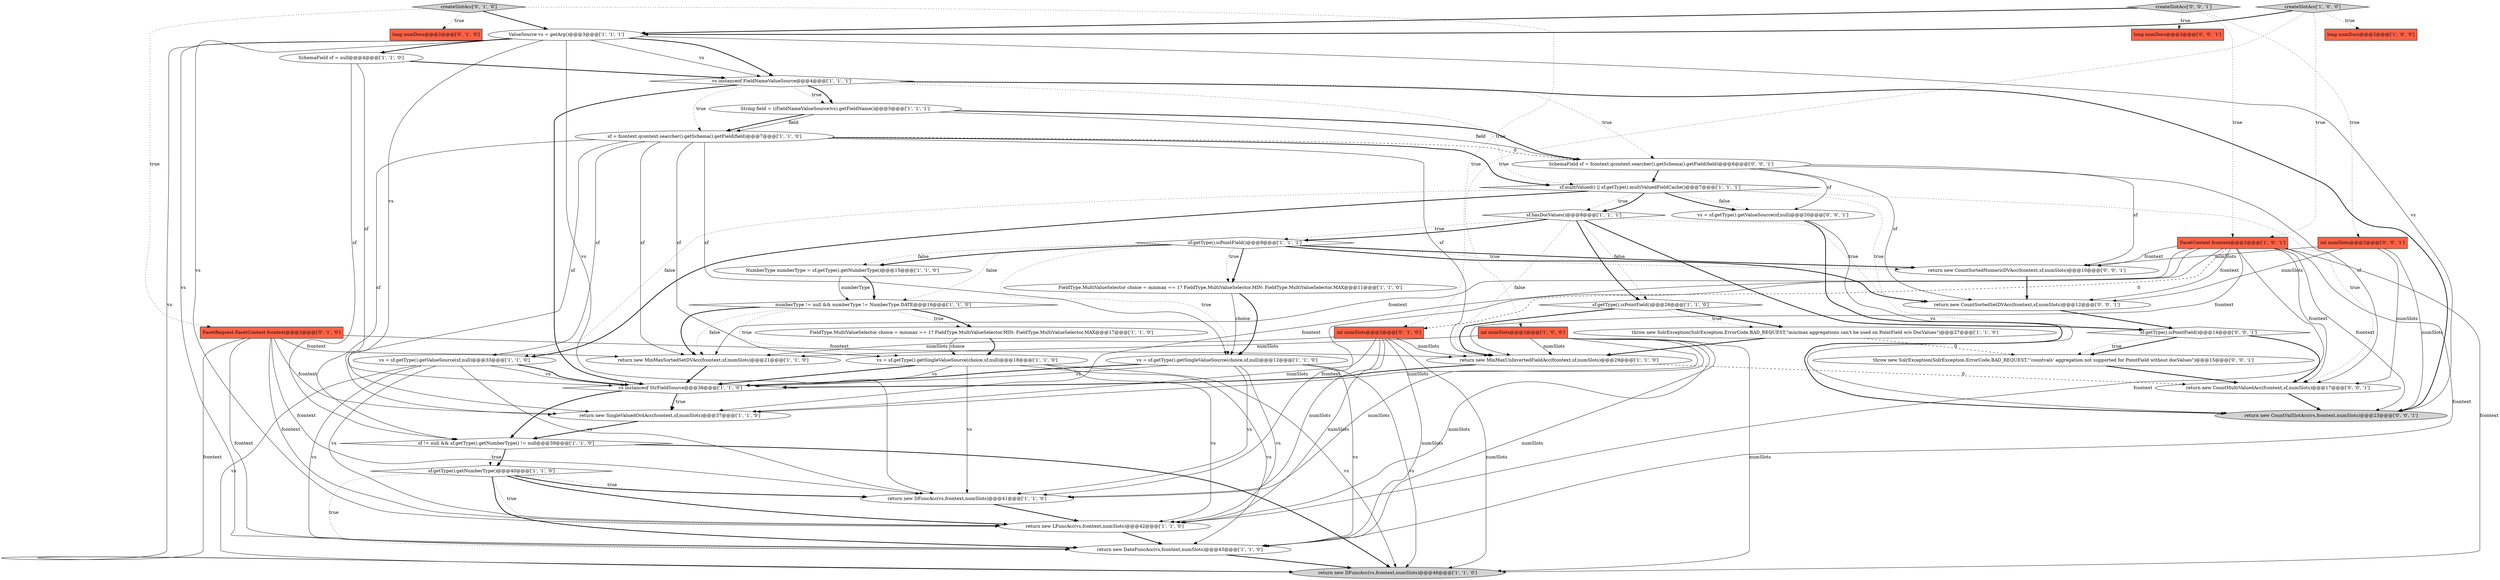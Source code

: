 digraph {
18 [style = filled, label = "sf.multiValued() || sf.getType().multiValuedFieldCache()@@@7@@@['1', '1', '1']", fillcolor = white, shape = diamond image = "AAA0AAABBB1BBB"];
23 [style = filled, label = "return new DateFuncAcc(vs,fcontext,numSlots)@@@43@@@['1', '1', '0']", fillcolor = white, shape = ellipse image = "AAA0AAABBB1BBB"];
15 [style = filled, label = "sf != null && sf.getType().getNumberType() != null@@@39@@@['1', '1', '0']", fillcolor = white, shape = diamond image = "AAA0AAABBB1BBB"];
22 [style = filled, label = "SchemaField sf = null@@@4@@@['1', '1', '0']", fillcolor = white, shape = ellipse image = "AAA0AAABBB1BBB"];
20 [style = filled, label = "FacetContext fcontext@@@2@@@['1', '0', '1']", fillcolor = tomato, shape = box image = "AAA0AAABBB1BBB"];
35 [style = filled, label = "sf.getType().isPointField()@@@14@@@['0', '0', '1']", fillcolor = white, shape = diamond image = "AAA0AAABBB3BBB"];
17 [style = filled, label = "vs = sf.getType().getSingleValueSource(choice,sf,null)@@@18@@@['1', '1', '0']", fillcolor = white, shape = ellipse image = "AAA0AAABBB1BBB"];
1 [style = filled, label = "return new DFuncAcc(vs,fcontext,numSlots)@@@46@@@['1', '1', '0']", fillcolor = lightgray, shape = ellipse image = "AAA0AAABBB1BBB"];
19 [style = filled, label = "sf = fcontext.qcontext.searcher().getSchema().getField(field)@@@7@@@['1', '1', '0']", fillcolor = white, shape = ellipse image = "AAA0AAABBB1BBB"];
6 [style = filled, label = "long numDocs@@@2@@@['1', '0', '0']", fillcolor = tomato, shape = box image = "AAA0AAABBB1BBB"];
14 [style = filled, label = "FieldType.MultiValueSelector choice = minmax == 1? FieldType.MultiValueSelector.MIN: FieldType.MultiValueSelector.MAX@@@11@@@['1', '1', '0']", fillcolor = white, shape = ellipse image = "AAA0AAABBB1BBB"];
33 [style = filled, label = "long numDocs@@@2@@@['0', '1', '0']", fillcolor = tomato, shape = box image = "AAA0AAABBB2BBB"];
2 [style = filled, label = "return new MinMaxUnInvertedFieldAcc(fcontext,sf,numSlots)@@@29@@@['1', '1', '0']", fillcolor = white, shape = ellipse image = "AAA0AAABBB1BBB"];
12 [style = filled, label = "return new DFuncAcc(vs,fcontext,numSlots)@@@41@@@['1', '1', '0']", fillcolor = white, shape = ellipse image = "AAA0AAABBB1BBB"];
32 [style = filled, label = "FacetRequest.FacetContext fcontext@@@2@@@['0', '1', '0']", fillcolor = tomato, shape = box image = "AAA0AAABBB2BBB"];
31 [style = filled, label = "createSlotAcc['0', '1', '0']", fillcolor = lightgray, shape = diamond image = "AAA0AAABBB2BBB"];
44 [style = filled, label = "return new CountValSlotAcc(vs,fcontext,numSlots)@@@23@@@['0', '0', '1']", fillcolor = lightgray, shape = ellipse image = "AAA0AAABBB3BBB"];
5 [style = filled, label = "String field = ((FieldNameValueSource)vs).getFieldName()@@@5@@@['1', '1', '1']", fillcolor = white, shape = ellipse image = "AAA0AAABBB1BBB"];
4 [style = filled, label = "vs = sf.getType().getValueSource(sf,null)@@@33@@@['1', '1', '0']", fillcolor = white, shape = ellipse image = "AAA0AAABBB1BBB"];
26 [style = filled, label = "sf.hasDocValues()@@@8@@@['1', '1', '1']", fillcolor = white, shape = diamond image = "AAA0AAABBB1BBB"];
0 [style = filled, label = "FieldType.MultiValueSelector choice = minmax == 1? FieldType.MultiValueSelector.MIN: FieldType.MultiValueSelector.MAX@@@17@@@['1', '1', '0']", fillcolor = white, shape = ellipse image = "AAA0AAABBB1BBB"];
3 [style = filled, label = "numberType != null && numberType != NumberType.DATE@@@16@@@['1', '1', '0']", fillcolor = white, shape = diamond image = "AAA0AAABBB1BBB"];
29 [style = filled, label = "ValueSource vs = getArg()@@@3@@@['1', '1', '1']", fillcolor = white, shape = ellipse image = "AAA0AAABBB1BBB"];
45 [style = filled, label = "createSlotAcc['0', '0', '1']", fillcolor = lightgray, shape = diamond image = "AAA0AAABBB3BBB"];
36 [style = filled, label = "return new CountMultiValuedAcc(fcontext,sf,numSlots)@@@17@@@['0', '0', '1']", fillcolor = white, shape = ellipse image = "AAA0AAABBB3BBB"];
9 [style = filled, label = "int numSlots@@@2@@@['1', '0', '0']", fillcolor = tomato, shape = box image = "AAA0AAABBB1BBB"];
27 [style = filled, label = "sf.getType().getNumberType()@@@40@@@['1', '1', '0']", fillcolor = white, shape = diamond image = "AAA0AAABBB1BBB"];
39 [style = filled, label = "vs = sf.getType().getValueSource(sf,null)@@@20@@@['0', '0', '1']", fillcolor = white, shape = ellipse image = "AAA0AAABBB3BBB"];
21 [style = filled, label = "sf.getType().isPointField()@@@26@@@['1', '1', '0']", fillcolor = white, shape = diamond image = "AAA0AAABBB1BBB"];
28 [style = filled, label = "throw new SolrException(SolrException.ErrorCode.BAD_REQUEST,\"min/max aggregations can't be used on PointField w/o DocValues\")@@@27@@@['1', '1', '0']", fillcolor = white, shape = ellipse image = "AAA0AAABBB1BBB"];
38 [style = filled, label = "return new CountSortedSetDVAcc(fcontext,sf,numSlots)@@@12@@@['0', '0', '1']", fillcolor = white, shape = ellipse image = "AAA0AAABBB3BBB"];
25 [style = filled, label = "vs = sf.getType().getSingleValueSource(choice,sf,null)@@@12@@@['1', '1', '0']", fillcolor = white, shape = ellipse image = "AAA0AAABBB1BBB"];
43 [style = filled, label = "SchemaField sf = fcontext.qcontext.searcher().getSchema().getField(field)@@@6@@@['0', '0', '1']", fillcolor = white, shape = ellipse image = "AAA0AAABBB3BBB"];
41 [style = filled, label = "throw new SolrException(SolrException.ErrorCode.BAD_REQUEST,\"'countvals' aggregation not supported for PointField without docValues\")@@@15@@@['0', '0', '1']", fillcolor = white, shape = ellipse image = "AAA0AAABBB3BBB"];
7 [style = filled, label = "NumberType numberType = sf.getType().getNumberType()@@@15@@@['1', '1', '0']", fillcolor = white, shape = ellipse image = "AAA0AAABBB1BBB"];
11 [style = filled, label = "createSlotAcc['1', '0', '0']", fillcolor = lightgray, shape = diamond image = "AAA0AAABBB1BBB"];
40 [style = filled, label = "long numDocs@@@2@@@['0', '0', '1']", fillcolor = tomato, shape = box image = "AAA0AAABBB3BBB"];
10 [style = filled, label = "return new SingleValuedOrdAcc(fcontext,sf,numSlots)@@@37@@@['1', '1', '0']", fillcolor = white, shape = ellipse image = "AAA0AAABBB1BBB"];
30 [style = filled, label = "vs instanceof FieldNameValueSource@@@4@@@['1', '1', '1']", fillcolor = white, shape = diamond image = "AAA0AAABBB1BBB"];
37 [style = filled, label = "int numSlots@@@2@@@['0', '0', '1']", fillcolor = tomato, shape = box image = "AAA0AAABBB3BBB"];
16 [style = filled, label = "sf.getType().isPointField()@@@9@@@['1', '1', '1']", fillcolor = white, shape = diamond image = "AAA0AAABBB1BBB"];
42 [style = filled, label = "return new CountSortedNumericDVAcc(fcontext,sf,numSlots)@@@10@@@['0', '0', '1']", fillcolor = white, shape = ellipse image = "AAA0AAABBB3BBB"];
24 [style = filled, label = "return new MinMaxSortedSetDVAcc(fcontext,sf,numSlots)@@@21@@@['1', '1', '0']", fillcolor = white, shape = ellipse image = "AAA0AAABBB1BBB"];
8 [style = filled, label = "return new LFuncAcc(vs,fcontext,numSlots)@@@42@@@['1', '1', '0']", fillcolor = white, shape = ellipse image = "AAA0AAABBB1BBB"];
13 [style = filled, label = "vs instanceof StrFieldSource@@@36@@@['1', '1', '0']", fillcolor = white, shape = diamond image = "AAA0AAABBB1BBB"];
34 [style = filled, label = "int numSlots@@@2@@@['0', '1', '0']", fillcolor = tomato, shape = box image = "AAA1AAABBB2BBB"];
30->5 [style = dotted, label="true"];
22->10 [style = solid, label="sf"];
17->12 [style = solid, label="vs"];
14->25 [style = bold, label=""];
18->35 [style = dotted, label="true"];
30->13 [style = bold, label=""];
25->1 [style = solid, label="vs"];
3->24 [style = bold, label=""];
29->30 [style = bold, label=""];
35->41 [style = bold, label=""];
37->42 [style = solid, label="numSlots"];
17->1 [style = solid, label="vs"];
25->8 [style = solid, label="vs"];
16->7 [style = bold, label=""];
20->36 [style = solid, label="fcontext"];
11->29 [style = bold, label=""];
27->23 [style = dotted, label="true"];
43->18 [style = bold, label=""];
13->10 [style = dotted, label="true"];
4->1 [style = solid, label="vs"];
19->10 [style = solid, label="sf"];
37->36 [style = solid, label="numSlots"];
22->30 [style = bold, label=""];
28->41 [style = dashed, label="0"];
21->28 [style = bold, label=""];
21->2 [style = bold, label=""];
16->3 [style = dotted, label="false"];
45->40 [style = dotted, label="true"];
29->1 [style = solid, label="vs"];
5->43 [style = solid, label="field"];
32->8 [style = solid, label="fcontext"];
2->36 [style = dashed, label="0"];
26->2 [style = dotted, label="false"];
20->2 [style = solid, label="fcontext"];
26->35 [style = bold, label=""];
3->0 [style = dotted, label="true"];
31->34 [style = dotted, label="true"];
25->12 [style = solid, label="vs"];
34->23 [style = solid, label="numSlots"];
16->14 [style = bold, label=""];
16->42 [style = bold, label=""];
26->16 [style = dotted, label="true"];
30->43 [style = dotted, label="true"];
37->44 [style = solid, label="numSlots"];
20->44 [style = solid, label="fcontext"];
34->12 [style = solid, label="numSlots"];
0->17 [style = solid, label="choice"];
19->24 [style = solid, label="sf"];
19->2 [style = solid, label="sf"];
34->1 [style = solid, label="numSlots"];
19->18 [style = bold, label=""];
32->10 [style = solid, label="fcontext"];
8->23 [style = bold, label=""];
27->12 [style = bold, label=""];
17->13 [style = solid, label="vs"];
20->24 [style = solid, label="fcontext"];
36->44 [style = bold, label=""];
16->42 [style = dotted, label="true"];
0->17 [style = bold, label=""];
9->24 [style = solid, label="numSlots"];
32->24 [style = solid, label="fcontext"];
20->10 [style = solid, label="fcontext"];
43->38 [style = solid, label="sf"];
30->19 [style = dotted, label="true"];
31->29 [style = bold, label=""];
27->8 [style = dotted, label="true"];
34->2 [style = solid, label="numSlots"];
22->15 [style = solid, label="sf"];
43->39 [style = solid, label="sf"];
31->33 [style = dotted, label="true"];
39->44 [style = solid, label="vs"];
21->28 [style = dotted, label="true"];
45->29 [style = bold, label=""];
17->8 [style = solid, label="vs"];
3->0 [style = bold, label=""];
15->27 [style = dotted, label="true"];
32->2 [style = solid, label="fcontext"];
26->16 [style = bold, label=""];
18->4 [style = dotted, label="false"];
18->4 [style = bold, label=""];
20->34 [style = dashed, label="0"];
18->26 [style = dotted, label="true"];
16->14 [style = dotted, label="true"];
17->23 [style = solid, label="vs"];
3->17 [style = dotted, label="true"];
13->15 [style = bold, label=""];
16->25 [style = dotted, label="true"];
38->35 [style = bold, label=""];
4->13 [style = solid, label="vs"];
27->8 [style = bold, label=""];
42->38 [style = bold, label=""];
30->44 [style = bold, label=""];
32->12 [style = solid, label="fcontext"];
24->13 [style = bold, label=""];
19->15 [style = solid, label="sf"];
9->8 [style = solid, label="numSlots"];
29->13 [style = solid, label="vs"];
34->24 [style = solid, label="numSlots"];
37->38 [style = solid, label="numSlots"];
13->10 [style = bold, label=""];
18->39 [style = dotted, label="false"];
29->23 [style = solid, label="vs"];
29->8 [style = solid, label="vs"];
29->30 [style = solid, label="vs"];
34->10 [style = solid, label="numSlots"];
4->13 [style = bold, label=""];
18->26 [style = bold, label=""];
18->36 [style = dotted, label="true"];
45->20 [style = dotted, label="true"];
11->9 [style = dotted, label="true"];
4->12 [style = solid, label="vs"];
32->1 [style = solid, label="fcontext"];
29->12 [style = solid, label="vs"];
20->1 [style = solid, label="fcontext"];
19->4 [style = solid, label="sf"];
26->21 [style = bold, label=""];
7->3 [style = solid, label="numberType"];
5->19 [style = bold, label=""];
11->20 [style = dotted, label="true"];
9->1 [style = solid, label="numSlots"];
41->36 [style = bold, label=""];
26->38 [style = dotted, label="true"];
18->39 [style = bold, label=""];
43->36 [style = solid, label="sf"];
30->5 [style = bold, label=""];
12->8 [style = bold, label=""];
30->18 [style = dotted, label="true"];
11->6 [style = dotted, label="true"];
35->41 [style = dotted, label="true"];
19->25 [style = solid, label="sf"];
14->25 [style = solid, label="choice"];
34->8 [style = solid, label="numSlots"];
17->13 [style = bold, label=""];
16->7 [style = dotted, label="false"];
19->17 [style = solid, label="sf"];
20->38 [style = solid, label="fcontext"];
5->19 [style = solid, label="field"];
20->23 [style = solid, label="fcontext"];
15->1 [style = bold, label=""];
9->12 [style = solid, label="numSlots"];
10->15 [style = bold, label=""];
25->13 [style = solid, label="vs"];
39->44 [style = bold, label=""];
4->8 [style = solid, label="vs"];
20->42 [style = solid, label="fcontext"];
25->13 [style = bold, label=""];
43->42 [style = solid, label="sf"];
9->23 [style = solid, label="numSlots"];
25->23 [style = solid, label="vs"];
45->37 [style = dotted, label="true"];
27->12 [style = dotted, label="true"];
32->23 [style = solid, label="fcontext"];
26->21 [style = dotted, label="false"];
7->3 [style = bold, label=""];
31->32 [style = dotted, label="true"];
2->13 [style = bold, label=""];
5->43 [style = bold, label=""];
28->2 [style = bold, label=""];
4->23 [style = solid, label="vs"];
29->44 [style = solid, label="vs"];
9->10 [style = solid, label="numSlots"];
19->43 [style = dashed, label="0"];
20->8 [style = solid, label="fcontext"];
23->1 [style = bold, label=""];
27->23 [style = bold, label=""];
29->22 [style = bold, label=""];
35->36 [style = bold, label=""];
3->24 [style = dotted, label="false"];
15->27 [style = bold, label=""];
16->38 [style = bold, label=""];
9->2 [style = solid, label="numSlots"];
20->12 [style = solid, label="fcontext"];
}
